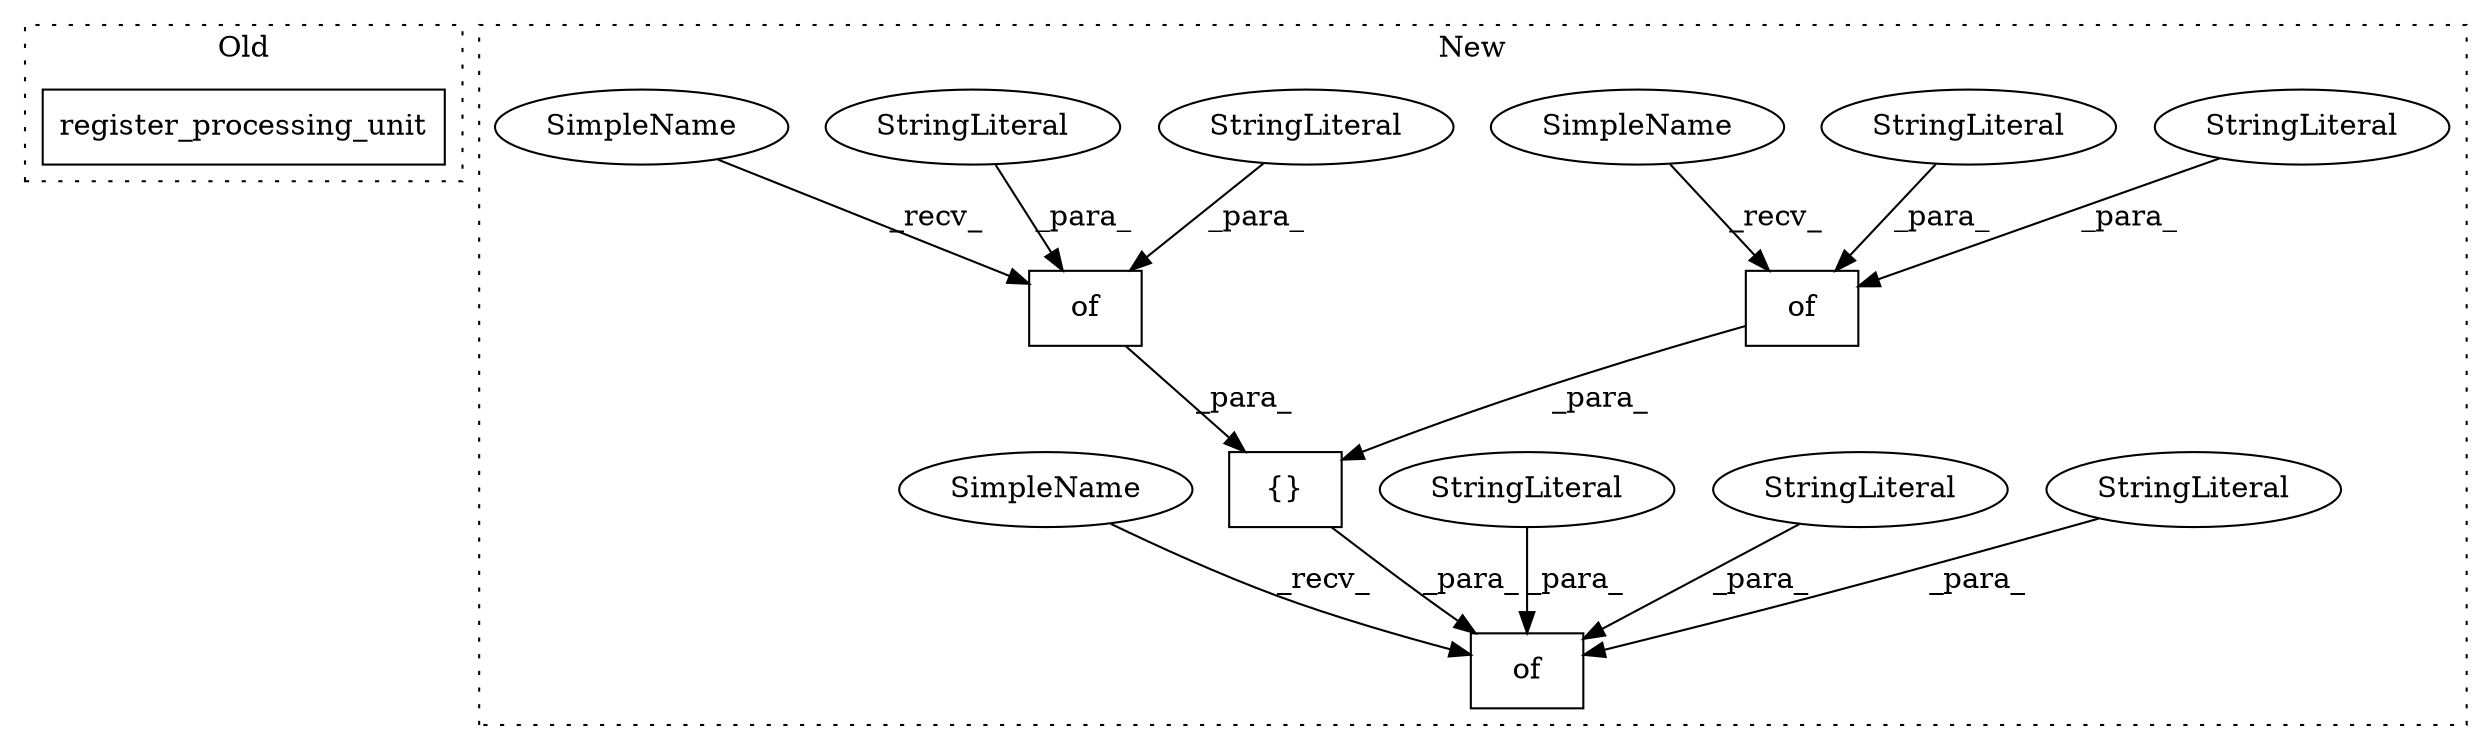 digraph G {
subgraph cluster0 {
1 [label="register_processing_unit" a="32" s="17164,17206" l="25,1" shape="box"];
label = "Old";
style="dotted";
}
subgraph cluster1 {
2 [label="of" a="32" s="14535,14733" l="3,1" shape="box"];
3 [label="of" a="32" s="14677,14731" l="3,1" shape="box"];
4 [label="StringLiteral" a="45" s="14680" l="11" shape="ellipse"];
5 [label="of" a="32" s="14617,14671" l="3,1" shape="box"];
6 [label="StringLiteral" a="45" s="14632" l="21" shape="ellipse"];
7 [label="StringLiteral" a="45" s="14550" l="12" shape="ellipse"];
8 [label="StringLiteral" a="45" s="14538" l="11" shape="ellipse"];
9 [label="StringLiteral" a="45" s="14654" l="11" shape="ellipse"];
10 [label="StringLiteral" a="45" s="14563" l="24" shape="ellipse"];
11 [label="StringLiteral" a="45" s="14692" l="21" shape="ellipse"];
12 [label="{}" a="4" s="14612,14732" l="1,1" shape="box"];
13 [label="SimpleName" a="42" s="14613" l="3" shape="ellipse"];
14 [label="SimpleName" a="42" s="14673" l="3" shape="ellipse"];
15 [label="SimpleName" a="42" s="14531" l="3" shape="ellipse"];
label = "New";
style="dotted";
}
3 -> 12 [label="_para_"];
4 -> 3 [label="_para_"];
5 -> 12 [label="_para_"];
6 -> 5 [label="_para_"];
7 -> 2 [label="_para_"];
8 -> 2 [label="_para_"];
9 -> 5 [label="_para_"];
10 -> 2 [label="_para_"];
11 -> 3 [label="_para_"];
12 -> 2 [label="_para_"];
13 -> 5 [label="_recv_"];
14 -> 3 [label="_recv_"];
15 -> 2 [label="_recv_"];
}
